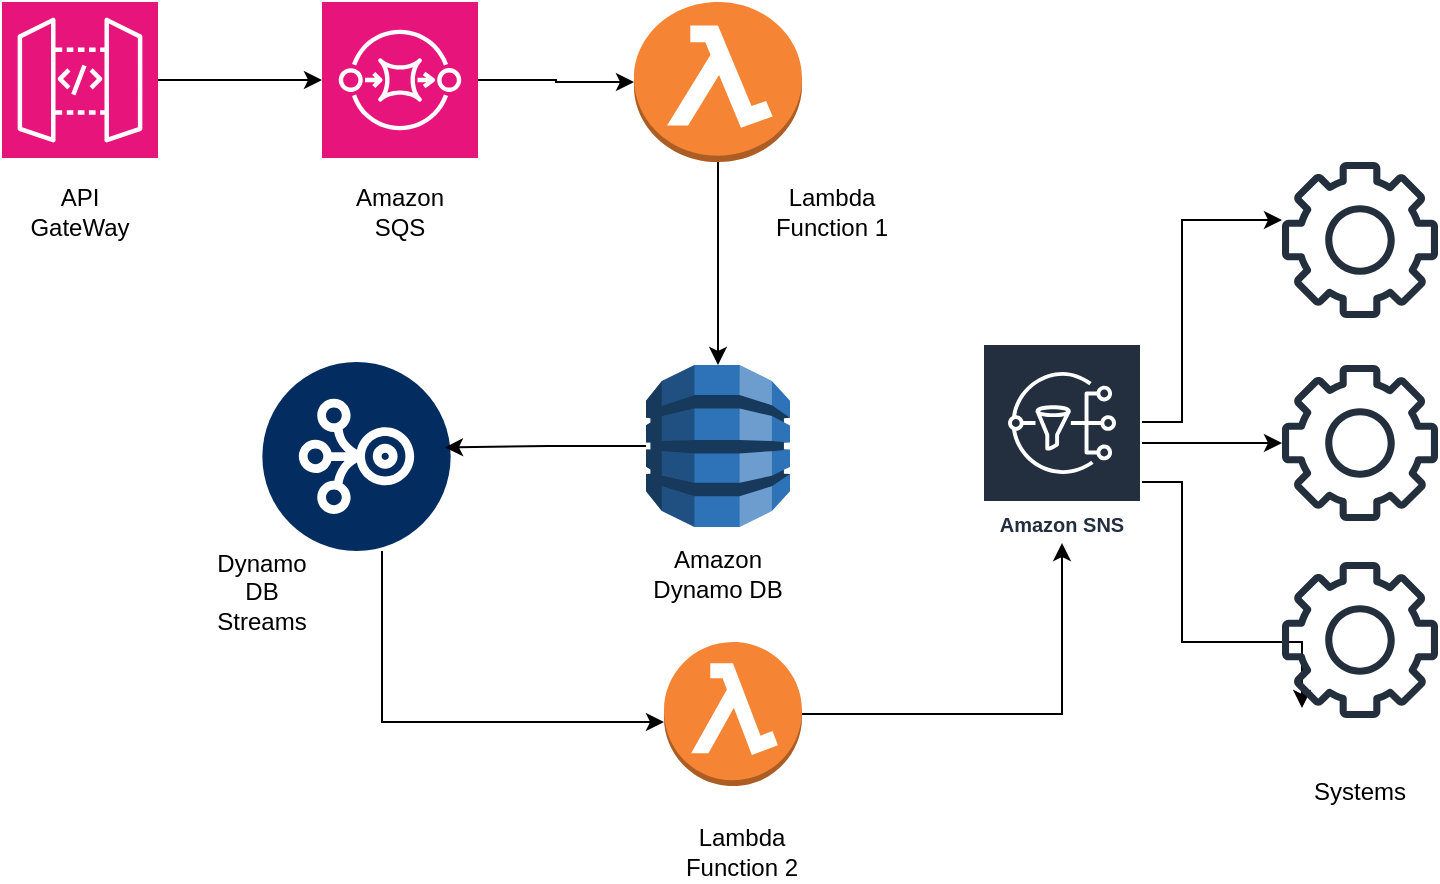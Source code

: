 <mxfile version="24.6.5" type="github">
  <diagram name="Page-1" id="ROFhMeiDTaqB1PdDx4xY">
    <mxGraphModel dx="1158" dy="1238" grid="1" gridSize="10" guides="1" tooltips="1" connect="1" arrows="1" fold="1" page="1" pageScale="1" pageWidth="850" pageHeight="1100" math="0" shadow="0">
      <root>
        <mxCell id="0" />
        <mxCell id="1" parent="0" />
        <mxCell id="7aYPF5EDVi2ocMsY4m_k-19" value="" style="edgeStyle=orthogonalEdgeStyle;rounded=0;orthogonalLoop=1;jettySize=auto;html=1;" edge="1" parent="1" source="7aYPF5EDVi2ocMsY4m_k-1" target="7aYPF5EDVi2ocMsY4m_k-2">
          <mxGeometry relative="1" as="geometry" />
        </mxCell>
        <mxCell id="7aYPF5EDVi2ocMsY4m_k-1" value="" style="sketch=0;points=[[0,0,0],[0.25,0,0],[0.5,0,0],[0.75,0,0],[1,0,0],[0,1,0],[0.25,1,0],[0.5,1,0],[0.75,1,0],[1,1,0],[0,0.25,0],[0,0.5,0],[0,0.75,0],[1,0.25,0],[1,0.5,0],[1,0.75,0]];outlineConnect=0;fontColor=#232F3E;fillColor=#E7157B;strokeColor=#ffffff;dashed=0;verticalLabelPosition=bottom;verticalAlign=top;align=center;html=1;fontSize=12;fontStyle=0;aspect=fixed;shape=mxgraph.aws4.resourceIcon;resIcon=mxgraph.aws4.api_gateway;" vertex="1" parent="1">
          <mxGeometry x="40" y="130" width="78" height="78" as="geometry" />
        </mxCell>
        <mxCell id="7aYPF5EDVi2ocMsY4m_k-2" value="" style="sketch=0;points=[[0,0,0],[0.25,0,0],[0.5,0,0],[0.75,0,0],[1,0,0],[0,1,0],[0.25,1,0],[0.5,1,0],[0.75,1,0],[1,1,0],[0,0.25,0],[0,0.5,0],[0,0.75,0],[1,0.25,0],[1,0.5,0],[1,0.75,0]];outlineConnect=0;fontColor=#232F3E;fillColor=#E7157B;strokeColor=#ffffff;dashed=0;verticalLabelPosition=bottom;verticalAlign=top;align=center;html=1;fontSize=12;fontStyle=0;aspect=fixed;shape=mxgraph.aws4.resourceIcon;resIcon=mxgraph.aws4.sqs;" vertex="1" parent="1">
          <mxGeometry x="200" y="130" width="78" height="78" as="geometry" />
        </mxCell>
        <mxCell id="7aYPF5EDVi2ocMsY4m_k-21" style="edgeStyle=orthogonalEdgeStyle;rounded=0;orthogonalLoop=1;jettySize=auto;html=1;" edge="1" parent="1" source="7aYPF5EDVi2ocMsY4m_k-4" target="7aYPF5EDVi2ocMsY4m_k-7">
          <mxGeometry relative="1" as="geometry" />
        </mxCell>
        <mxCell id="7aYPF5EDVi2ocMsY4m_k-4" value="" style="outlineConnect=0;dashed=0;verticalLabelPosition=bottom;verticalAlign=top;align=center;html=1;shape=mxgraph.aws3.lambda_function;fillColor=#F58534;gradientColor=none;" vertex="1" parent="1">
          <mxGeometry x="356" y="130" width="84" height="80" as="geometry" />
        </mxCell>
        <mxCell id="7aYPF5EDVi2ocMsY4m_k-7" value="" style="outlineConnect=0;dashed=0;verticalLabelPosition=bottom;verticalAlign=top;align=center;html=1;shape=mxgraph.aws3.dynamo_db;fillColor=#2E73B8;gradientColor=none;" vertex="1" parent="1">
          <mxGeometry x="362" y="311.5" width="72" height="81" as="geometry" />
        </mxCell>
        <mxCell id="7aYPF5EDVi2ocMsY4m_k-26" style="edgeStyle=orthogonalEdgeStyle;rounded=0;orthogonalLoop=1;jettySize=auto;html=1;" edge="1" parent="1" source="7aYPF5EDVi2ocMsY4m_k-8" target="7aYPF5EDVi2ocMsY4m_k-10">
          <mxGeometry relative="1" as="geometry" />
        </mxCell>
        <mxCell id="7aYPF5EDVi2ocMsY4m_k-27" style="edgeStyle=orthogonalEdgeStyle;rounded=0;orthogonalLoop=1;jettySize=auto;html=1;" edge="1" parent="1" source="7aYPF5EDVi2ocMsY4m_k-8" target="7aYPF5EDVi2ocMsY4m_k-12">
          <mxGeometry relative="1" as="geometry">
            <Array as="points">
              <mxPoint x="630" y="340" />
              <mxPoint x="630" y="239" />
            </Array>
          </mxGeometry>
        </mxCell>
        <mxCell id="7aYPF5EDVi2ocMsY4m_k-28" style="edgeStyle=orthogonalEdgeStyle;rounded=0;orthogonalLoop=1;jettySize=auto;html=1;" edge="1" parent="1" source="7aYPF5EDVi2ocMsY4m_k-8">
          <mxGeometry relative="1" as="geometry">
            <mxPoint x="590" y="340" as="sourcePoint" />
            <mxPoint x="690.0" y="483" as="targetPoint" />
            <Array as="points">
              <mxPoint x="630" y="370" />
              <mxPoint x="630" y="450" />
              <mxPoint x="690" y="450" />
            </Array>
          </mxGeometry>
        </mxCell>
        <mxCell id="7aYPF5EDVi2ocMsY4m_k-8" value="Amazon SNS" style="sketch=0;outlineConnect=0;fontColor=#232F3E;gradientColor=none;strokeColor=#ffffff;fillColor=#232F3E;dashed=0;verticalLabelPosition=middle;verticalAlign=bottom;align=center;html=1;whiteSpace=wrap;fontSize=10;fontStyle=1;spacing=3;shape=mxgraph.aws4.productIcon;prIcon=mxgraph.aws4.sns;" vertex="1" parent="1">
          <mxGeometry x="530" y="300.5" width="80" height="100" as="geometry" />
        </mxCell>
        <mxCell id="7aYPF5EDVi2ocMsY4m_k-24" style="edgeStyle=orthogonalEdgeStyle;rounded=0;orthogonalLoop=1;jettySize=auto;html=1;" edge="1" parent="1" source="7aYPF5EDVi2ocMsY4m_k-9" target="7aYPF5EDVi2ocMsY4m_k-15">
          <mxGeometry relative="1" as="geometry">
            <Array as="points">
              <mxPoint x="230" y="490" />
            </Array>
          </mxGeometry>
        </mxCell>
        <mxCell id="7aYPF5EDVi2ocMsY4m_k-9" value="" style="verticalLabelPosition=bottom;aspect=fixed;html=1;shape=mxgraph.salesforce.stream2;" vertex="1" parent="1">
          <mxGeometry x="170" y="310" width="94.5" height="94.5" as="geometry" />
        </mxCell>
        <mxCell id="7aYPF5EDVi2ocMsY4m_k-10" value="" style="sketch=0;outlineConnect=0;fontColor=#232F3E;gradientColor=none;fillColor=#232F3D;strokeColor=none;dashed=0;verticalLabelPosition=bottom;verticalAlign=top;align=center;html=1;fontSize=12;fontStyle=0;aspect=fixed;pointerEvents=1;shape=mxgraph.aws4.gear;" vertex="1" parent="1">
          <mxGeometry x="680" y="311.5" width="78" height="78" as="geometry" />
        </mxCell>
        <mxCell id="7aYPF5EDVi2ocMsY4m_k-11" value="" style="sketch=0;outlineConnect=0;fontColor=#232F3E;gradientColor=none;fillColor=#232F3D;strokeColor=none;dashed=0;verticalLabelPosition=bottom;verticalAlign=top;align=center;html=1;fontSize=12;fontStyle=0;aspect=fixed;pointerEvents=1;shape=mxgraph.aws4.gear;" vertex="1" parent="1">
          <mxGeometry x="680" y="410" width="78" height="78" as="geometry" />
        </mxCell>
        <mxCell id="7aYPF5EDVi2ocMsY4m_k-12" value="" style="sketch=0;outlineConnect=0;fontColor=#232F3E;gradientColor=none;fillColor=#232F3D;strokeColor=none;dashed=0;verticalLabelPosition=bottom;verticalAlign=top;align=center;html=1;fontSize=12;fontStyle=0;aspect=fixed;pointerEvents=1;shape=mxgraph.aws4.gear;" vertex="1" parent="1">
          <mxGeometry x="680" y="210" width="78" height="78" as="geometry" />
        </mxCell>
        <mxCell id="7aYPF5EDVi2ocMsY4m_k-25" style="edgeStyle=orthogonalEdgeStyle;rounded=0;orthogonalLoop=1;jettySize=auto;html=1;" edge="1" parent="1" source="7aYPF5EDVi2ocMsY4m_k-15" target="7aYPF5EDVi2ocMsY4m_k-8">
          <mxGeometry relative="1" as="geometry" />
        </mxCell>
        <mxCell id="7aYPF5EDVi2ocMsY4m_k-15" value="" style="outlineConnect=0;dashed=0;verticalLabelPosition=bottom;verticalAlign=top;align=center;html=1;shape=mxgraph.aws3.lambda_function;fillColor=#F58534;gradientColor=none;" vertex="1" parent="1">
          <mxGeometry x="371" y="450" width="69" height="72" as="geometry" />
        </mxCell>
        <mxCell id="7aYPF5EDVi2ocMsY4m_k-20" style="edgeStyle=orthogonalEdgeStyle;rounded=0;orthogonalLoop=1;jettySize=auto;html=1;entryX=0;entryY=0.5;entryDx=0;entryDy=0;entryPerimeter=0;" edge="1" parent="1" source="7aYPF5EDVi2ocMsY4m_k-2" target="7aYPF5EDVi2ocMsY4m_k-4">
          <mxGeometry relative="1" as="geometry" />
        </mxCell>
        <mxCell id="7aYPF5EDVi2ocMsY4m_k-22" style="edgeStyle=orthogonalEdgeStyle;rounded=0;orthogonalLoop=1;jettySize=auto;html=1;exitX=0;exitY=0.5;exitDx=0;exitDy=0;exitPerimeter=0;entryX=0.97;entryY=0.452;entryDx=0;entryDy=0;entryPerimeter=0;" edge="1" parent="1" source="7aYPF5EDVi2ocMsY4m_k-7" target="7aYPF5EDVi2ocMsY4m_k-9">
          <mxGeometry relative="1" as="geometry">
            <mxPoint x="290" y="350" as="targetPoint" />
          </mxGeometry>
        </mxCell>
        <mxCell id="7aYPF5EDVi2ocMsY4m_k-29" value="API GateWay" style="text;strokeColor=none;align=center;fillColor=none;html=1;verticalAlign=middle;whiteSpace=wrap;rounded=0;" vertex="1" parent="1">
          <mxGeometry x="49" y="220" width="60" height="30" as="geometry" />
        </mxCell>
        <mxCell id="7aYPF5EDVi2ocMsY4m_k-30" value="Dynamo DB Streams" style="text;strokeColor=none;align=center;fillColor=none;html=1;verticalAlign=middle;whiteSpace=wrap;rounded=0;" vertex="1" parent="1">
          <mxGeometry x="140" y="410" width="60" height="30" as="geometry" />
        </mxCell>
        <mxCell id="7aYPF5EDVi2ocMsY4m_k-32" value="Amazon SQS" style="text;strokeColor=none;align=center;fillColor=none;html=1;verticalAlign=middle;whiteSpace=wrap;rounded=0;" vertex="1" parent="1">
          <mxGeometry x="209" y="220" width="60" height="30" as="geometry" />
        </mxCell>
        <mxCell id="7aYPF5EDVi2ocMsY4m_k-34" value="Amazon Dynamo DB" style="text;strokeColor=none;align=center;fillColor=none;html=1;verticalAlign=middle;whiteSpace=wrap;rounded=0;" vertex="1" parent="1">
          <mxGeometry x="352" y="400.5" width="92" height="30" as="geometry" />
        </mxCell>
        <mxCell id="7aYPF5EDVi2ocMsY4m_k-35" value="Lambda Function 2" style="text;strokeColor=none;align=center;fillColor=none;html=1;verticalAlign=middle;whiteSpace=wrap;rounded=0;" vertex="1" parent="1">
          <mxGeometry x="380" y="540" width="60" height="30" as="geometry" />
        </mxCell>
        <mxCell id="7aYPF5EDVi2ocMsY4m_k-36" value="Systems" style="text;strokeColor=none;align=center;fillColor=none;html=1;verticalAlign=middle;whiteSpace=wrap;rounded=0;" vertex="1" parent="1">
          <mxGeometry x="689" y="510" width="60" height="30" as="geometry" />
        </mxCell>
        <mxCell id="7aYPF5EDVi2ocMsY4m_k-38" value="Lambda Function 1" style="text;strokeColor=none;align=center;fillColor=none;html=1;verticalAlign=middle;whiteSpace=wrap;rounded=0;" vertex="1" parent="1">
          <mxGeometry x="425" y="220" width="60" height="30" as="geometry" />
        </mxCell>
      </root>
    </mxGraphModel>
  </diagram>
</mxfile>
